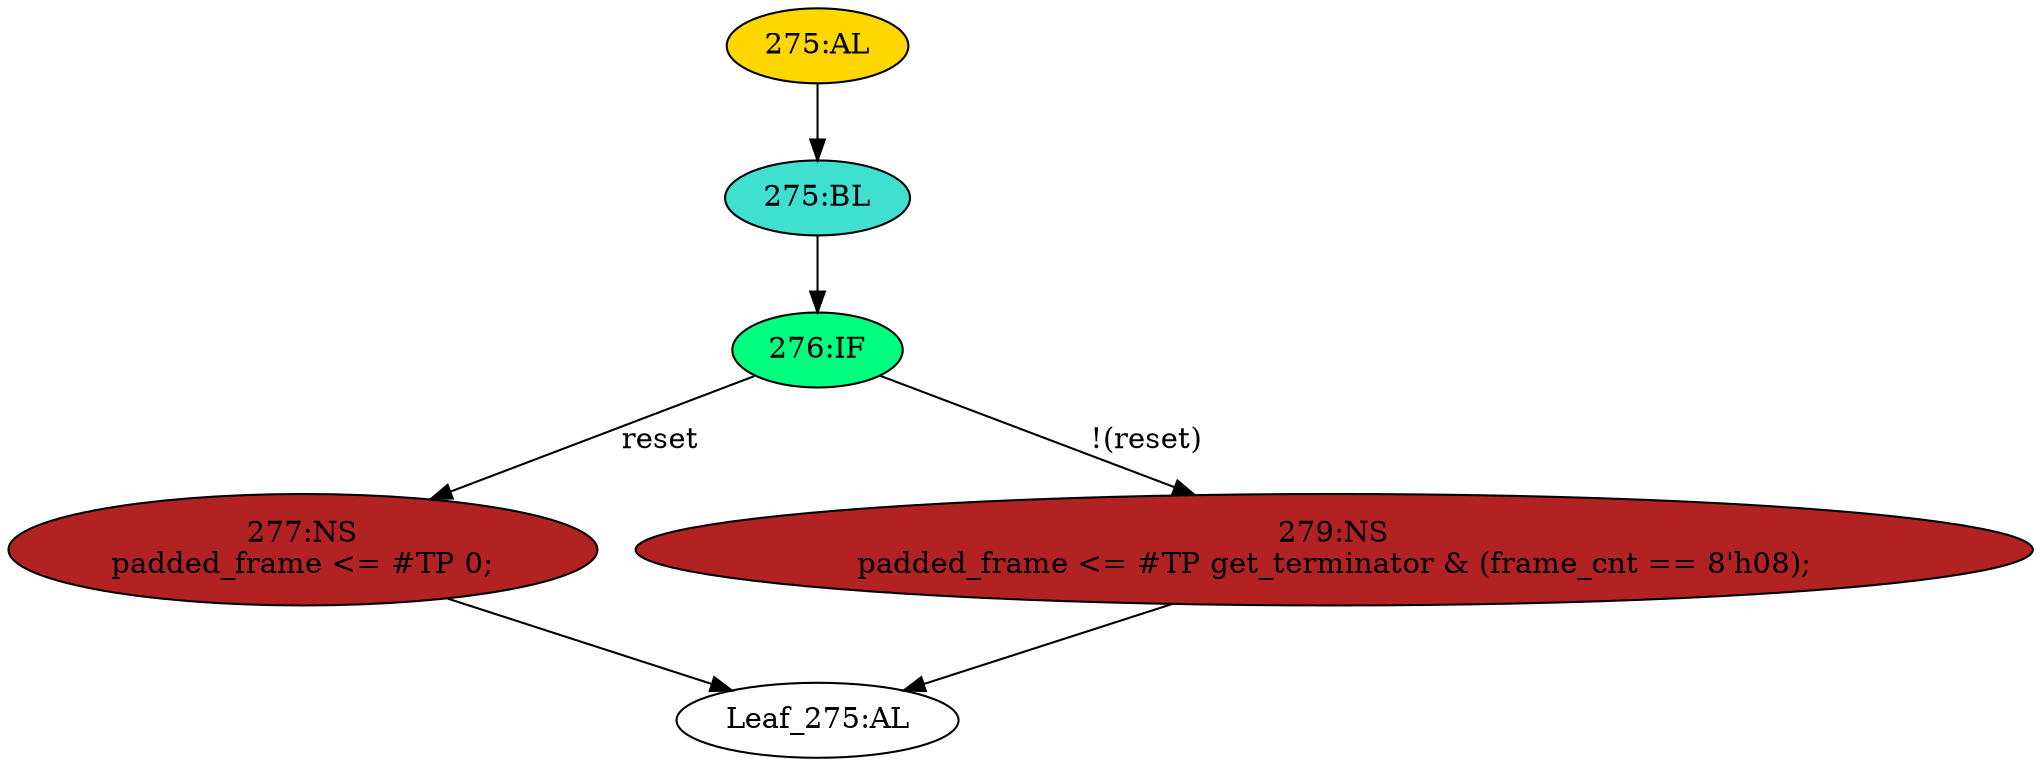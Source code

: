 strict digraph "" {
	node [label="\N"];
	"277:NS"	 [ast="<pyverilog.vparser.ast.NonblockingSubstitution object at 0x7efef253b510>",
		fillcolor=firebrick,
		label="277:NS
padded_frame <= #TP 0;",
		statements="[<pyverilog.vparser.ast.NonblockingSubstitution object at 0x7efef253b510>]",
		style=filled,
		typ=NonblockingSubstitution];
	"Leaf_275:AL"	 [def_var="['padded_frame']",
		label="Leaf_275:AL"];
	"277:NS" -> "Leaf_275:AL"	 [cond="[]",
		lineno=None];
	"279:NS"	 [ast="<pyverilog.vparser.ast.NonblockingSubstitution object at 0x7efef2541250>",
		fillcolor=firebrick,
		label="279:NS
padded_frame <= #TP get_terminator & (frame_cnt == 8'h08);",
		statements="[<pyverilog.vparser.ast.NonblockingSubstitution object at 0x7efef2541250>]",
		style=filled,
		typ=NonblockingSubstitution];
	"279:NS" -> "Leaf_275:AL"	 [cond="[]",
		lineno=None];
	"275:AL"	 [ast="<pyverilog.vparser.ast.Always object at 0x7efef2541590>",
		clk_sens=True,
		fillcolor=gold,
		label="275:AL",
		sens="['rxclk', 'reset']",
		statements="[]",
		style=filled,
		typ=Always,
		use_var="['reset', 'get_terminator', 'frame_cnt']"];
	"275:BL"	 [ast="<pyverilog.vparser.ast.Block object at 0x7efef2541710>",
		fillcolor=turquoise,
		label="275:BL",
		statements="[]",
		style=filled,
		typ=Block];
	"275:AL" -> "275:BL"	 [cond="[]",
		lineno=None];
	"276:IF"	 [ast="<pyverilog.vparser.ast.IfStatement object at 0x7efef2541750>",
		fillcolor=springgreen,
		label="276:IF",
		statements="[]",
		style=filled,
		typ=IfStatement];
	"276:IF" -> "277:NS"	 [cond="['reset']",
		label=reset,
		lineno=276];
	"276:IF" -> "279:NS"	 [cond="['reset']",
		label="!(reset)",
		lineno=276];
	"275:BL" -> "276:IF"	 [cond="[]",
		lineno=None];
}
